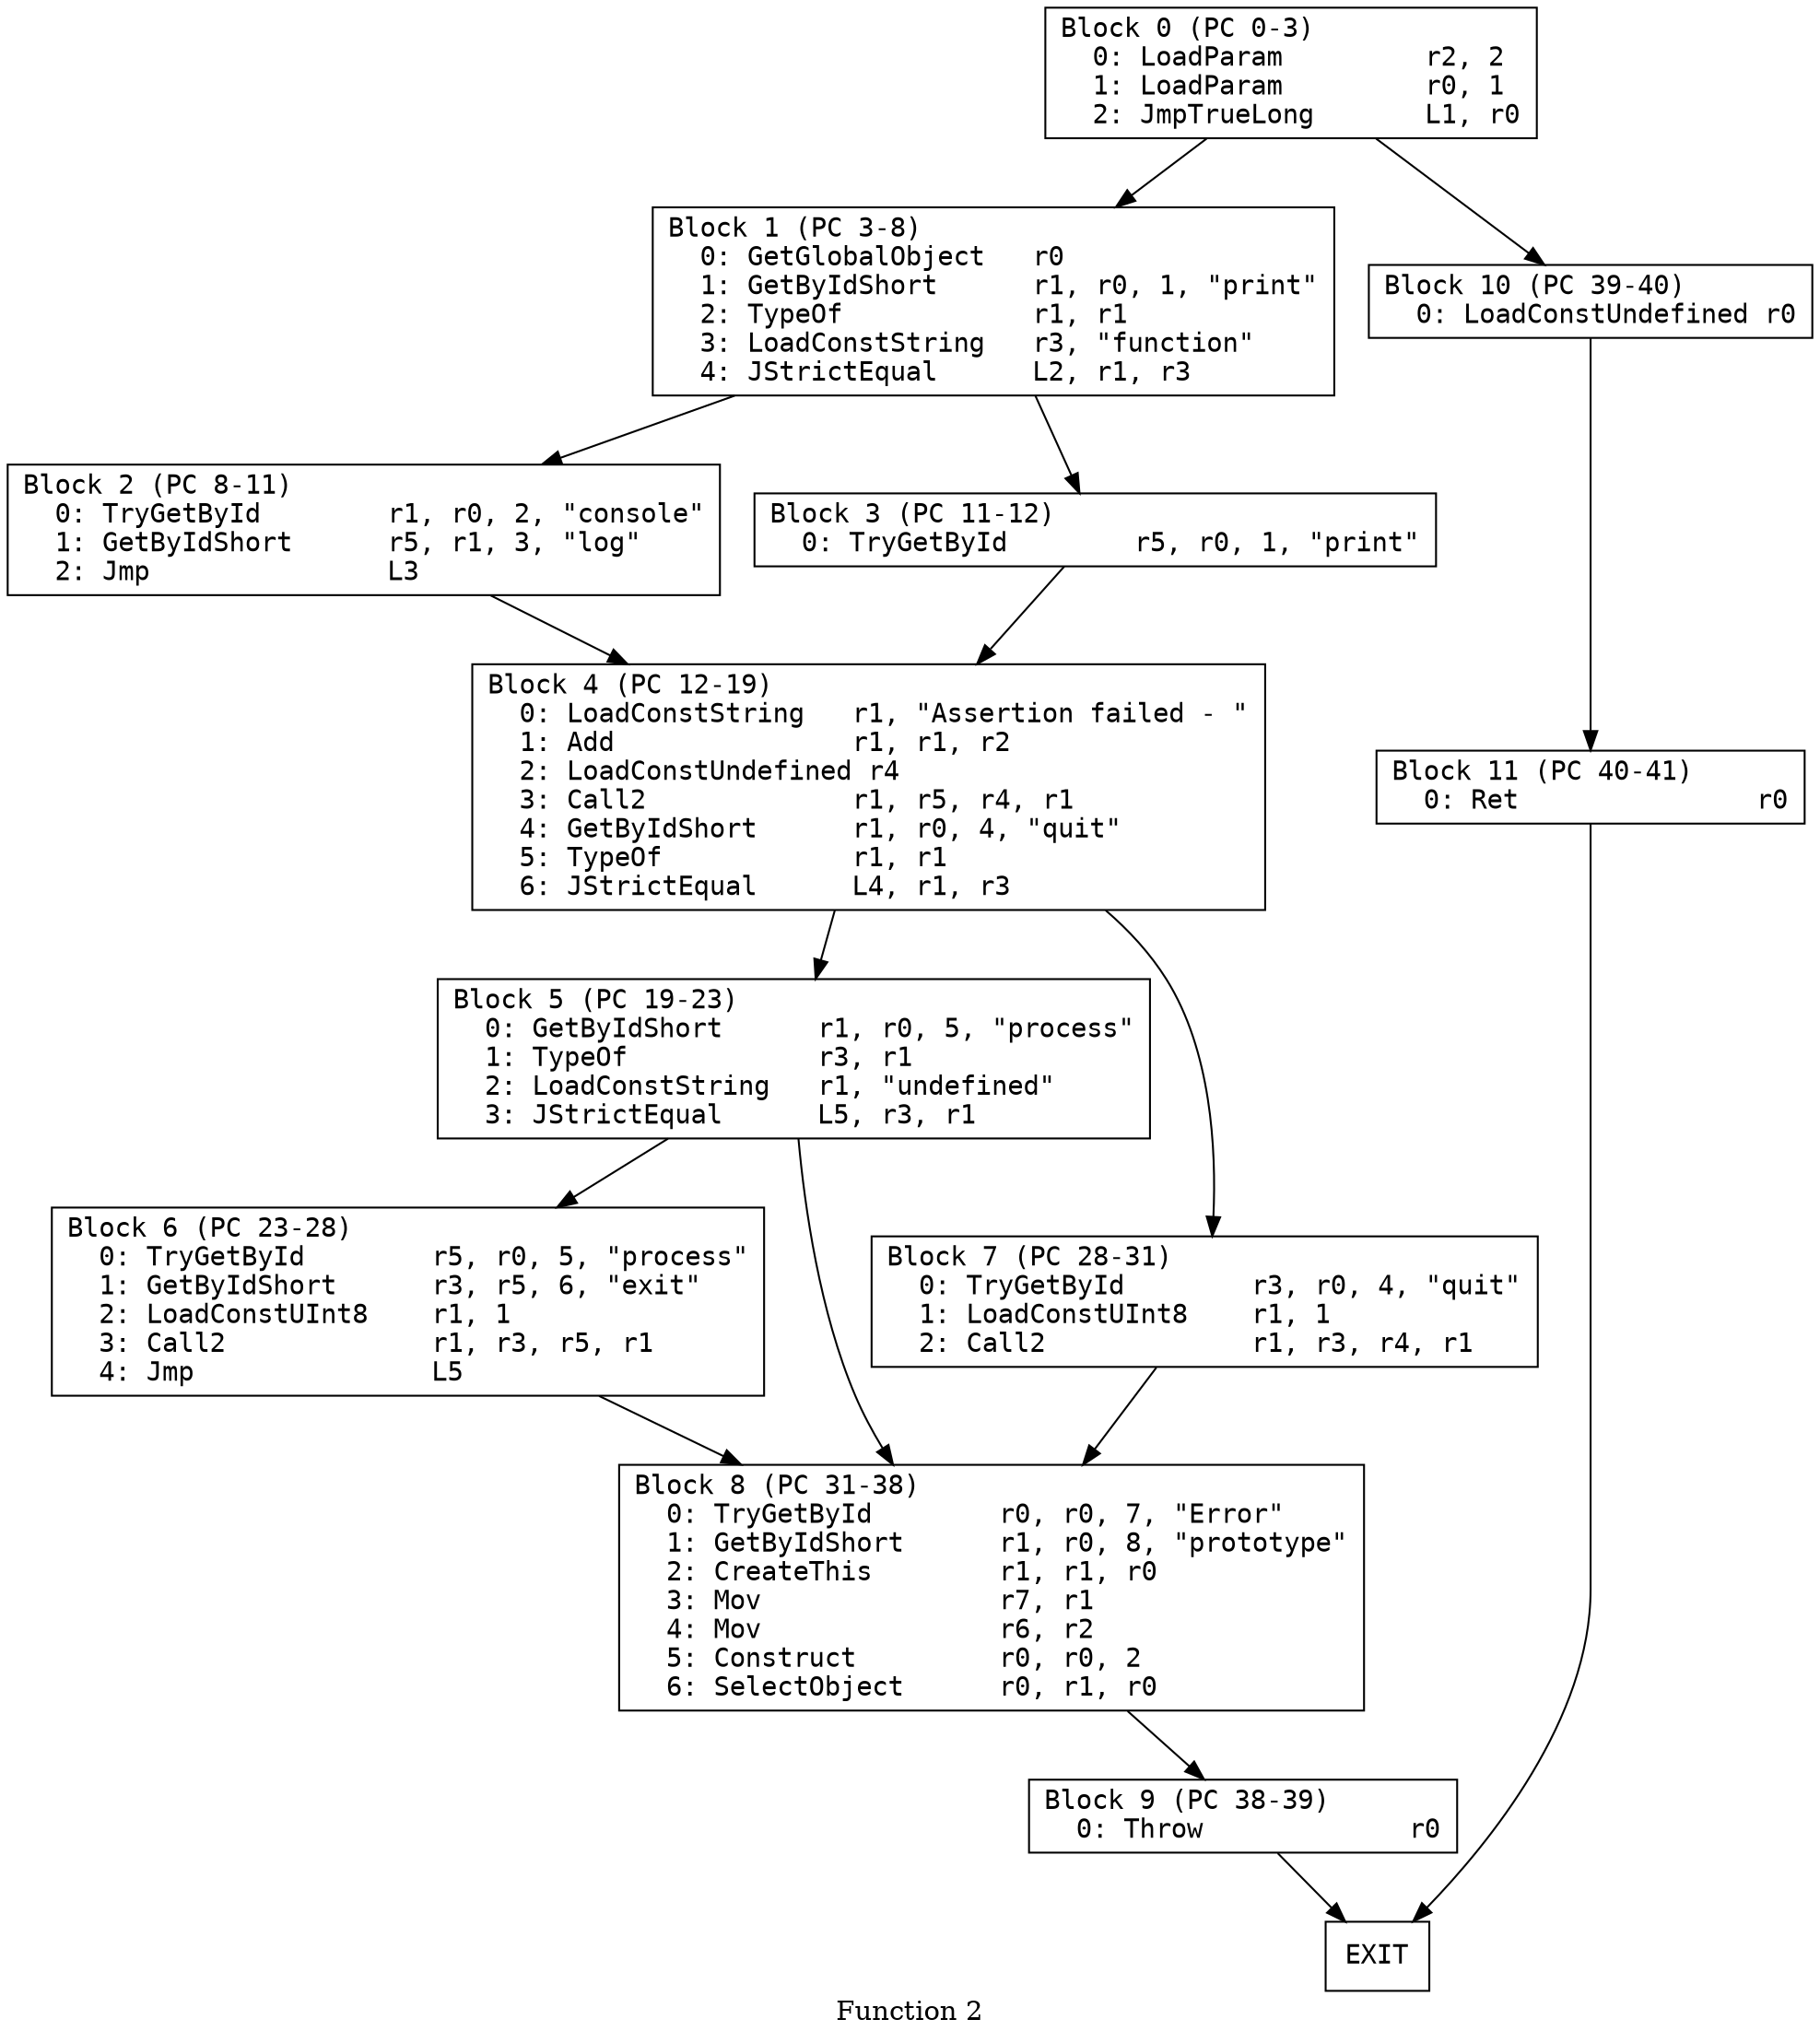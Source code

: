 // Function 2 from cjs_v96
// Generated from data/cjs_v96.dot

digraph {
  rankdir=TB;
  node [shape=box, fontname="monospace"];

  label = "Function 2";
  style = filled;
  color = lightgrey;

  f2_n0 [ label = "Block 0 (PC 0-3)\l  0: LoadParam         r2, 2\l  1: LoadParam         r0, 1\l  2: JmpTrueLong       L1, r0\l" ]
  f2_n1 [ label = "Block 1 (PC 3-8)\l  0: GetGlobalObject   r0\l  1: GetByIdShort      r1, r0, 1, \"print\"\l  2: TypeOf            r1, r1\l  3: LoadConstString   r3, \"function\"\l  4: JStrictEqual      L2, r1, r3\l" ]
  f2_n2 [ label = "Block 2 (PC 8-11)\l  0: TryGetById        r1, r0, 2, \"console\"\l  1: GetByIdShort      r5, r1, 3, \"log\"\l  2: Jmp               L3\l" ]
  f2_n3 [ label = "Block 3 (PC 11-12)\l  0: TryGetById        r5, r0, 1, \"print\"\l" ]
  f2_n4 [ label = "Block 4 (PC 12-19)\l  0: LoadConstString   r1, \"Assertion failed ‑ \"\l  1: Add               r1, r1, r2\l  2: LoadConstUndefined r4\l  3: Call2             r1, r5, r4, r1\l  4: GetByIdShort      r1, r0, 4, \"quit\"\l  5: TypeOf            r1, r1\l  6: JStrictEqual      L4, r1, r3\l" ]
  f2_n5 [ label = "Block 5 (PC 19-23)\l  0: GetByIdShort      r1, r0, 5, \"process\"\l  1: TypeOf            r3, r1\l  2: LoadConstString   r1, \"undefined\"\l  3: JStrictEqual      L5, r3, r1\l" ]
  f2_n6 [ label = "Block 6 (PC 23-28)\l  0: TryGetById        r5, r0, 5, \"process\"\l  1: GetByIdShort      r3, r5, 6, \"exit\"\l  2: LoadConstUInt8    r1, 1\l  3: Call2             r1, r3, r5, r1\l  4: Jmp               L5\l" ]
  f2_n7 [ label = "Block 7 (PC 28-31)\l  0: TryGetById        r3, r0, 4, \"quit\"\l  1: LoadConstUInt8    r1, 1\l  2: Call2             r1, r3, r4, r1\l" ]
  f2_n8 [ label = "Block 8 (PC 31-38)\l  0: TryGetById        r0, r0, 7, \"Error\"\l  1: GetByIdShort      r1, r0, 8, \"prototype\"\l  2: CreateThis        r1, r1, r0\l  3: Mov               r7, r1\l  4: Mov               r6, r2\l  5: Construct         r0, r0, 2\l  6: SelectObject      r0, r1, r0\l" ]
  f2_n9 [ label = "Block 9 (PC 38-39)\l  0: Throw             r0\l" ]
  f2_n10 [ label = "Block 10 (PC 39-40)\l  0: LoadConstUndefined r0\l" ]
  f2_n11 [ label = "Block 11 (PC 40-41)\l  0: Ret               r0\l" ]
  f2_n12 [ label = "EXIT" ]

  f2_n0 -> f2_n10
  f2_n0 -> f2_n1
  f2_n1 -> f2_n3
  f2_n1 -> f2_n2
  f2_n2 -> f2_n4
  f2_n3 -> f2_n4
  f2_n4 -> f2_n7
  f2_n4 -> f2_n5
  f2_n5 -> f2_n8
  f2_n5 -> f2_n6
  f2_n6 -> f2_n8
  f2_n7 -> f2_n8
  f2_n8 -> f2_n9
  f2_n9 -> f2_n12
  f2_n10 -> f2_n11
  f2_n11 -> f2_n12
}
